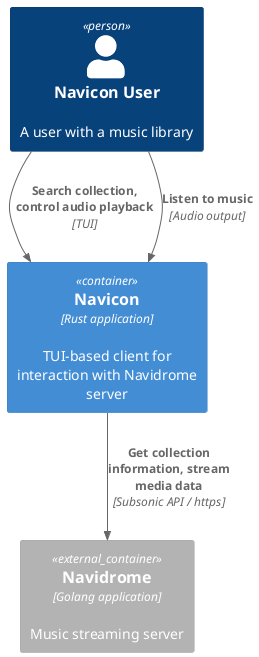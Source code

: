 @startuml 200 Container
!include <C4/C4_Container>

Person(user, "Navicon User", "A user with a music library", person)
Container(navicon, "Navicon", "Rust application", "TUI-based client for interaction with Navidrome server")
Container_Ext(navidrome, "Navidrome", "Golang application", "Music streaming server")

Rel(user, navicon, "Search collection, control audio playback", "TUI")
Rel(user, navicon, "Listen to music", "Audio output")
Rel(navicon, navidrome, "Get collection information, stream media data", "Subsonic API / https")

@enduml
